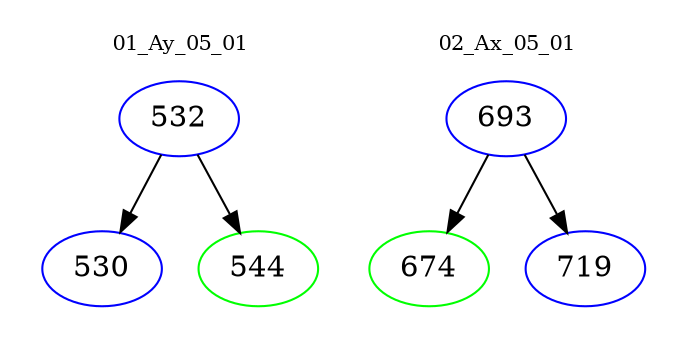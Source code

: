 digraph{
subgraph cluster_0 {
color = white
label = "01_Ay_05_01";
fontsize=10;
T0_532 [label="532", color="blue"]
T0_532 -> T0_530 [color="black"]
T0_530 [label="530", color="blue"]
T0_532 -> T0_544 [color="black"]
T0_544 [label="544", color="green"]
}
subgraph cluster_1 {
color = white
label = "02_Ax_05_01";
fontsize=10;
T1_693 [label="693", color="blue"]
T1_693 -> T1_674 [color="black"]
T1_674 [label="674", color="green"]
T1_693 -> T1_719 [color="black"]
T1_719 [label="719", color="blue"]
}
}
